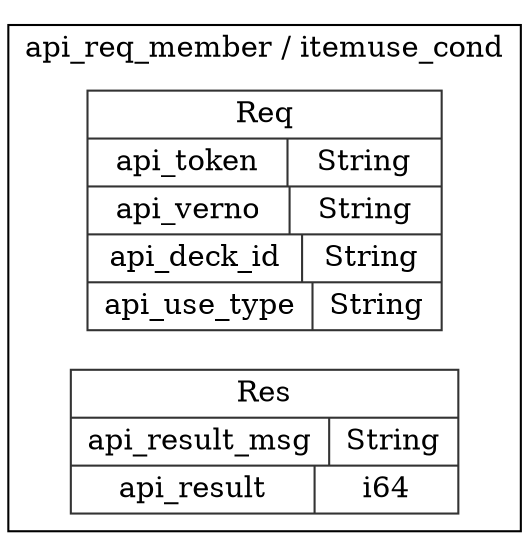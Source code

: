digraph {
  rankdir=LR;
  subgraph cluster_0 {
    label="api_req_member / itemuse_cond";
    node [style="filled", color=white, style="solid", color=gray20];
    api_req_member__itemuse_cond__Req [label="<Req> Req  | { api_token | <api_token> String } | { api_verno | <api_verno> String } | { api_deck_id | <api_deck_id> String } | { api_use_type | <api_use_type> String }", shape=record];
    api_req_member__itemuse_cond__Res [label="<Res> Res  | { api_result_msg | <api_result_msg> String } | { api_result | <api_result> i64 }", shape=record];
  }
}
